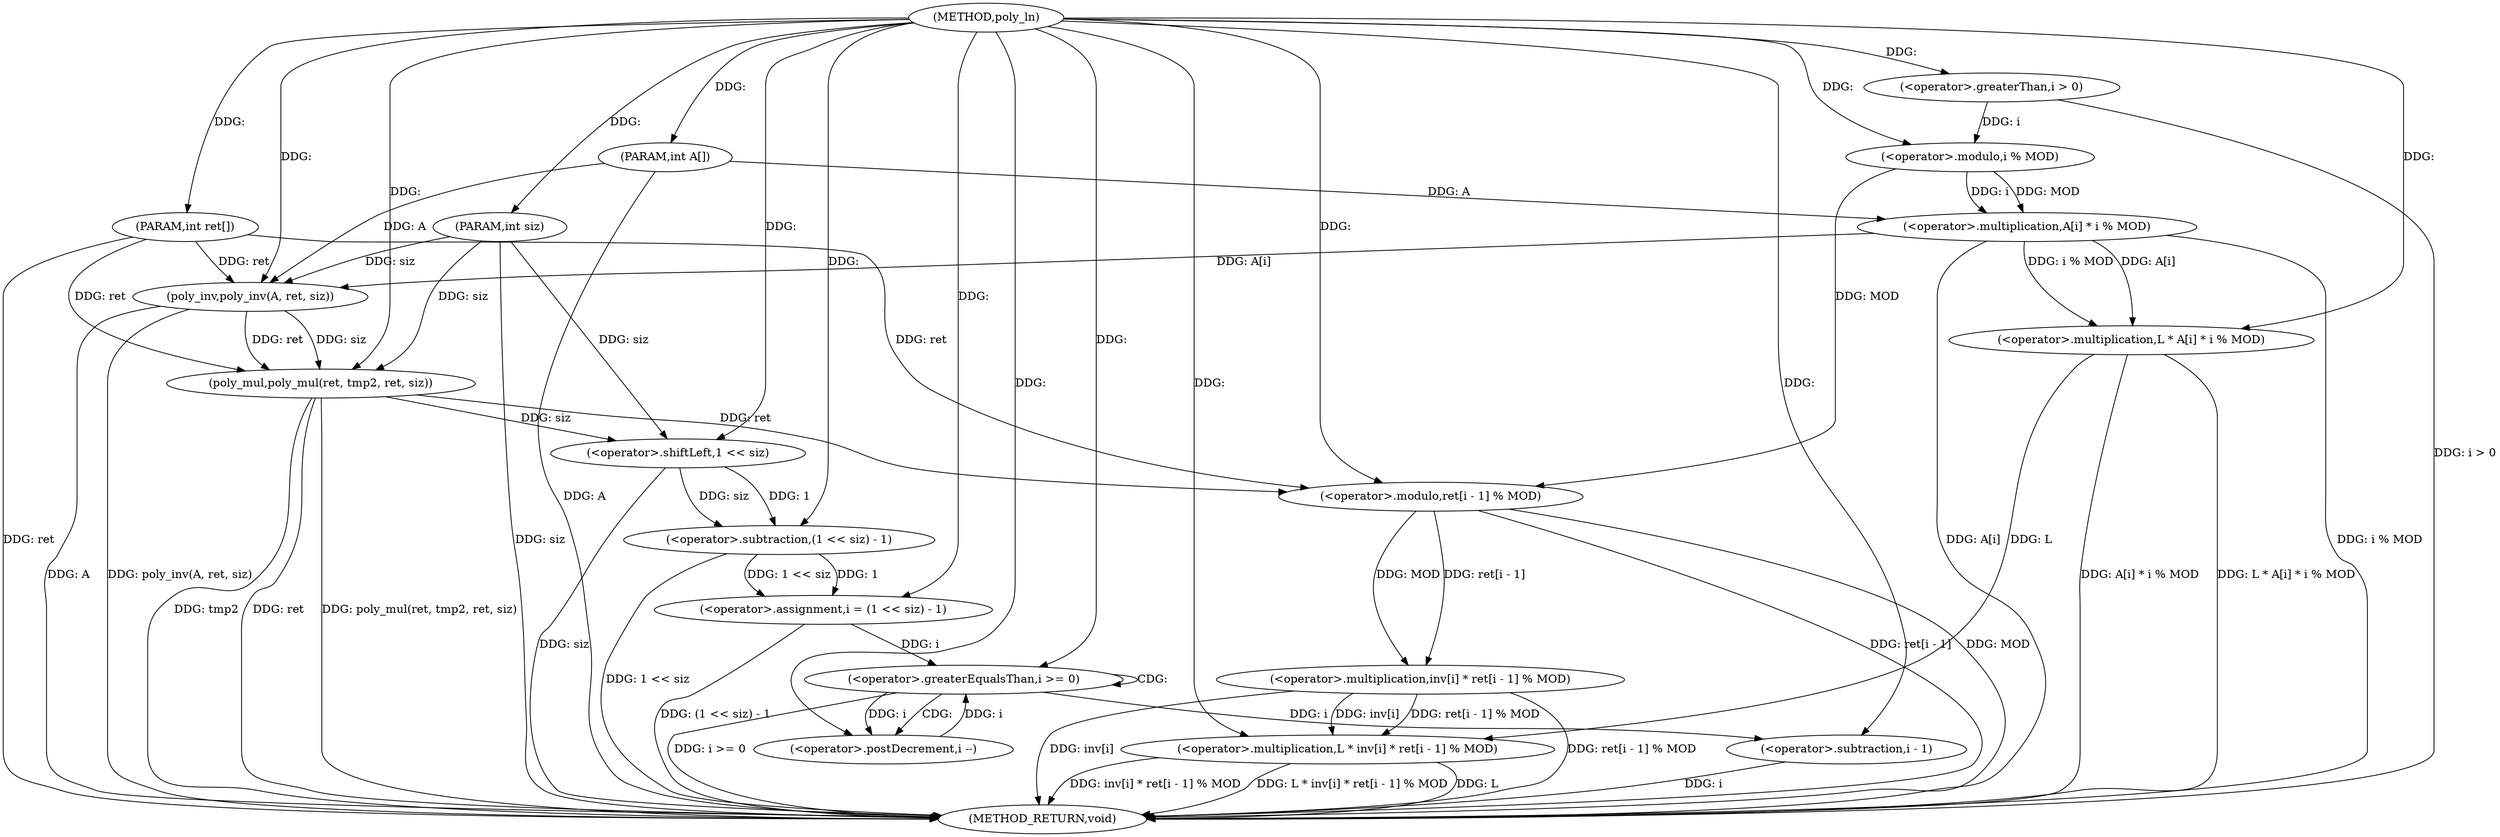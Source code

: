 digraph "poly_ln" {  
"1000510" [label = "(METHOD,poly_ln)" ]
"1000565" [label = "(METHOD_RETURN,void)" ]
"1000511" [label = "(PARAM,int A[])" ]
"1000512" [label = "(PARAM,int ret[])" ]
"1000513" [label = "(PARAM,int siz)" ]
"1000519" [label = "(<operator>.multiplication,L * A[i] * i % MOD)" ]
"1000528" [label = "(poly_inv,poly_inv(A, ret, siz))" ]
"1000532" [label = "(poly_mul,poly_mul(ret, tmp2, ret, siz))" ]
"1000552" [label = "(<operator>.multiplication,L * inv[i] * ret[i - 1] % MOD)" ]
"1000516" [label = "(<operator>.greaterThan,i > 0)" ]
"1000539" [label = "(<operator>.assignment,i = (1 << siz) - 1)" ]
"1000546" [label = "(<operator>.greaterEqualsThan,i >= 0)" ]
"1000549" [label = "(<operator>.postDecrement,i --)" ]
"1000521" [label = "(<operator>.multiplication,A[i] * i % MOD)" ]
"1000554" [label = "(<operator>.multiplication,inv[i] * ret[i - 1] % MOD)" ]
"1000525" [label = "(<operator>.modulo,i % MOD)" ]
"1000541" [label = "(<operator>.subtraction,(1 << siz) - 1)" ]
"1000558" [label = "(<operator>.modulo,ret[i - 1] % MOD)" ]
"1000542" [label = "(<operator>.shiftLeft,1 << siz)" ]
"1000561" [label = "(<operator>.subtraction,i - 1)" ]
  "1000511" -> "1000565"  [ label = "DDG: A"] 
  "1000512" -> "1000565"  [ label = "DDG: ret"] 
  "1000513" -> "1000565"  [ label = "DDG: siz"] 
  "1000516" -> "1000565"  [ label = "DDG: i > 0"] 
  "1000521" -> "1000565"  [ label = "DDG: A[i]"] 
  "1000521" -> "1000565"  [ label = "DDG: i % MOD"] 
  "1000519" -> "1000565"  [ label = "DDG: A[i] * i % MOD"] 
  "1000519" -> "1000565"  [ label = "DDG: L * A[i] * i % MOD"] 
  "1000528" -> "1000565"  [ label = "DDG: A"] 
  "1000528" -> "1000565"  [ label = "DDG: poly_inv(A, ret, siz)"] 
  "1000532" -> "1000565"  [ label = "DDG: ret"] 
  "1000532" -> "1000565"  [ label = "DDG: poly_mul(ret, tmp2, ret, siz)"] 
  "1000542" -> "1000565"  [ label = "DDG: siz"] 
  "1000541" -> "1000565"  [ label = "DDG: 1 << siz"] 
  "1000539" -> "1000565"  [ label = "DDG: (1 << siz) - 1"] 
  "1000546" -> "1000565"  [ label = "DDG: i >= 0"] 
  "1000552" -> "1000565"  [ label = "DDG: L"] 
  "1000554" -> "1000565"  [ label = "DDG: inv[i]"] 
  "1000561" -> "1000565"  [ label = "DDG: i"] 
  "1000558" -> "1000565"  [ label = "DDG: ret[i - 1]"] 
  "1000558" -> "1000565"  [ label = "DDG: MOD"] 
  "1000554" -> "1000565"  [ label = "DDG: ret[i - 1] % MOD"] 
  "1000552" -> "1000565"  [ label = "DDG: inv[i] * ret[i - 1] % MOD"] 
  "1000552" -> "1000565"  [ label = "DDG: L * inv[i] * ret[i - 1] % MOD"] 
  "1000532" -> "1000565"  [ label = "DDG: tmp2"] 
  "1000510" -> "1000511"  [ label = "DDG: "] 
  "1000510" -> "1000512"  [ label = "DDG: "] 
  "1000510" -> "1000513"  [ label = "DDG: "] 
  "1000510" -> "1000519"  [ label = "DDG: "] 
  "1000521" -> "1000519"  [ label = "DDG: i % MOD"] 
  "1000521" -> "1000519"  [ label = "DDG: A[i]"] 
  "1000521" -> "1000528"  [ label = "DDG: A[i]"] 
  "1000511" -> "1000528"  [ label = "DDG: A"] 
  "1000510" -> "1000528"  [ label = "DDG: "] 
  "1000512" -> "1000528"  [ label = "DDG: ret"] 
  "1000513" -> "1000528"  [ label = "DDG: siz"] 
  "1000528" -> "1000532"  [ label = "DDG: ret"] 
  "1000512" -> "1000532"  [ label = "DDG: ret"] 
  "1000510" -> "1000532"  [ label = "DDG: "] 
  "1000528" -> "1000532"  [ label = "DDG: siz"] 
  "1000513" -> "1000532"  [ label = "DDG: siz"] 
  "1000541" -> "1000539"  [ label = "DDG: 1"] 
  "1000541" -> "1000539"  [ label = "DDG: 1 << siz"] 
  "1000519" -> "1000552"  [ label = "DDG: L"] 
  "1000510" -> "1000552"  [ label = "DDG: "] 
  "1000554" -> "1000552"  [ label = "DDG: ret[i - 1] % MOD"] 
  "1000554" -> "1000552"  [ label = "DDG: inv[i]"] 
  "1000510" -> "1000516"  [ label = "DDG: "] 
  "1000511" -> "1000521"  [ label = "DDG: A"] 
  "1000525" -> "1000521"  [ label = "DDG: i"] 
  "1000525" -> "1000521"  [ label = "DDG: MOD"] 
  "1000510" -> "1000539"  [ label = "DDG: "] 
  "1000539" -> "1000546"  [ label = "DDG: i"] 
  "1000549" -> "1000546"  [ label = "DDG: i"] 
  "1000510" -> "1000546"  [ label = "DDG: "] 
  "1000546" -> "1000549"  [ label = "DDG: i"] 
  "1000510" -> "1000549"  [ label = "DDG: "] 
  "1000558" -> "1000554"  [ label = "DDG: ret[i - 1]"] 
  "1000558" -> "1000554"  [ label = "DDG: MOD"] 
  "1000516" -> "1000525"  [ label = "DDG: i"] 
  "1000510" -> "1000525"  [ label = "DDG: "] 
  "1000542" -> "1000541"  [ label = "DDG: siz"] 
  "1000542" -> "1000541"  [ label = "DDG: 1"] 
  "1000510" -> "1000541"  [ label = "DDG: "] 
  "1000532" -> "1000558"  [ label = "DDG: ret"] 
  "1000512" -> "1000558"  [ label = "DDG: ret"] 
  "1000525" -> "1000558"  [ label = "DDG: MOD"] 
  "1000510" -> "1000558"  [ label = "DDG: "] 
  "1000510" -> "1000542"  [ label = "DDG: "] 
  "1000532" -> "1000542"  [ label = "DDG: siz"] 
  "1000513" -> "1000542"  [ label = "DDG: siz"] 
  "1000546" -> "1000561"  [ label = "DDG: i"] 
  "1000510" -> "1000561"  [ label = "DDG: "] 
  "1000546" -> "1000546"  [ label = "CDG: "] 
  "1000546" -> "1000549"  [ label = "CDG: "] 
}
